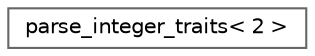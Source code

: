 digraph "Graphical Class Hierarchy"
{
 // LATEX_PDF_SIZE
  bgcolor="transparent";
  edge [fontname=Helvetica,fontsize=10,labelfontname=Helvetica,labelfontsize=10];
  node [fontname=Helvetica,fontsize=10,shape=box,height=0.2,width=0.4];
  rankdir="LR";
  Node0 [id="Node000000",label="parse_integer_traits\< 2 \>",height=0.2,width=0.4,color="grey40", fillcolor="white", style="filled",URL="$structparse__integer__traits_3_012_01_4.html",tooltip=" "];
}
